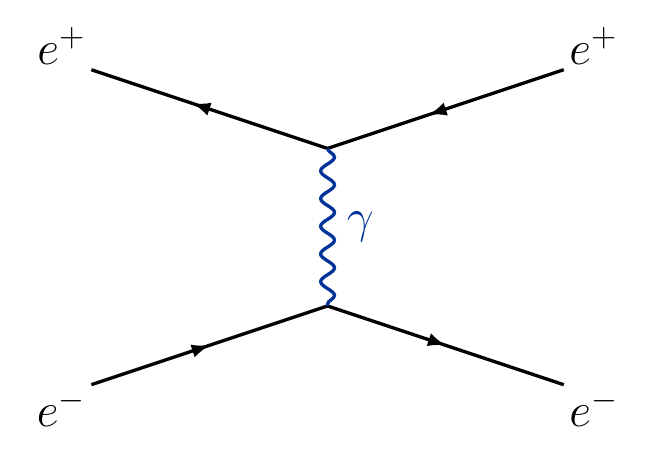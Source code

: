 \tikzset{%
  >=latex, % option for nice arrows
  inner sep=0pt,%
  outer sep=2pt,%
  mark coordinate/.style={inner sep=0pt,outer sep=0pt,minimum size=3pt,
    fill=black,circle}%
}
\begin{tikzpicture}[y=-1cm]
  \usetikzlibrary{decorations.markings}
  \usetikzlibrary{decorations.pathmorphing}
  \tikzset{snake it/.style={decorate, decoration=snake}}

  \definecolor{red}{RGB}{221,42,43}
  \definecolor{green}{RGB}{105,182,40}
  \definecolor{blue}{RGB}{0,51,153}
  \definecolor{orange}{RGB}{192,128,64}
  \definecolor{gray}{gray}{0.7}
  \sf
  \LARGE
  \begin{scope}[very thick,decoration={
        markings,
        mark=at position 0.5 with {\arrow{>}}}]
    \draw[postaction={decorate}] (6,23) node[below left] {$e^-$} -- (9,22);
    \draw[postaction={decorate}] (9,22) -- (12,23) node[below right] {$e^-$};
  \end{scope}

  \begin{scope}[very thick,decoration={
        markings,
        mark=at position 0.5 with {\arrow{<}}}]
    \draw[postaction={decorate}] (6,19) node[above left] {$e^+$} -- (9,20);
    \draw[postaction={decorate}] (9,20) -- (12,19) node[above right] {$e^+$};
  \end{scope}

  %% W+
  \draw[blue,very thick, snake it] (9,20) -- (9, 22);
  \path (9,21) node[blue, right, xshift=5pt] {$\gamma$};


\end{tikzpicture}%

%% Configure (x)emacs for this file ...
%% Local Variables:
%% mode: latex
%% End:
